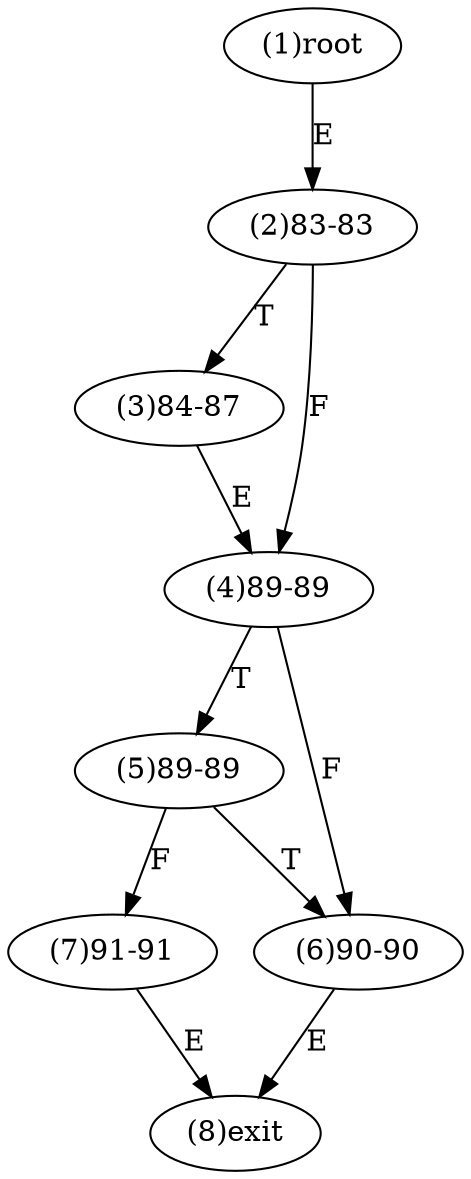 digraph "" { 
1[ label="(1)root"];
2[ label="(2)83-83"];
3[ label="(3)84-87"];
4[ label="(4)89-89"];
5[ label="(5)89-89"];
6[ label="(6)90-90"];
7[ label="(7)91-91"];
8[ label="(8)exit"];
1->2[ label="E"];
2->4[ label="F"];
2->3[ label="T"];
3->4[ label="E"];
4->6[ label="F"];
4->5[ label="T"];
5->7[ label="F"];
5->6[ label="T"];
6->8[ label="E"];
7->8[ label="E"];
}